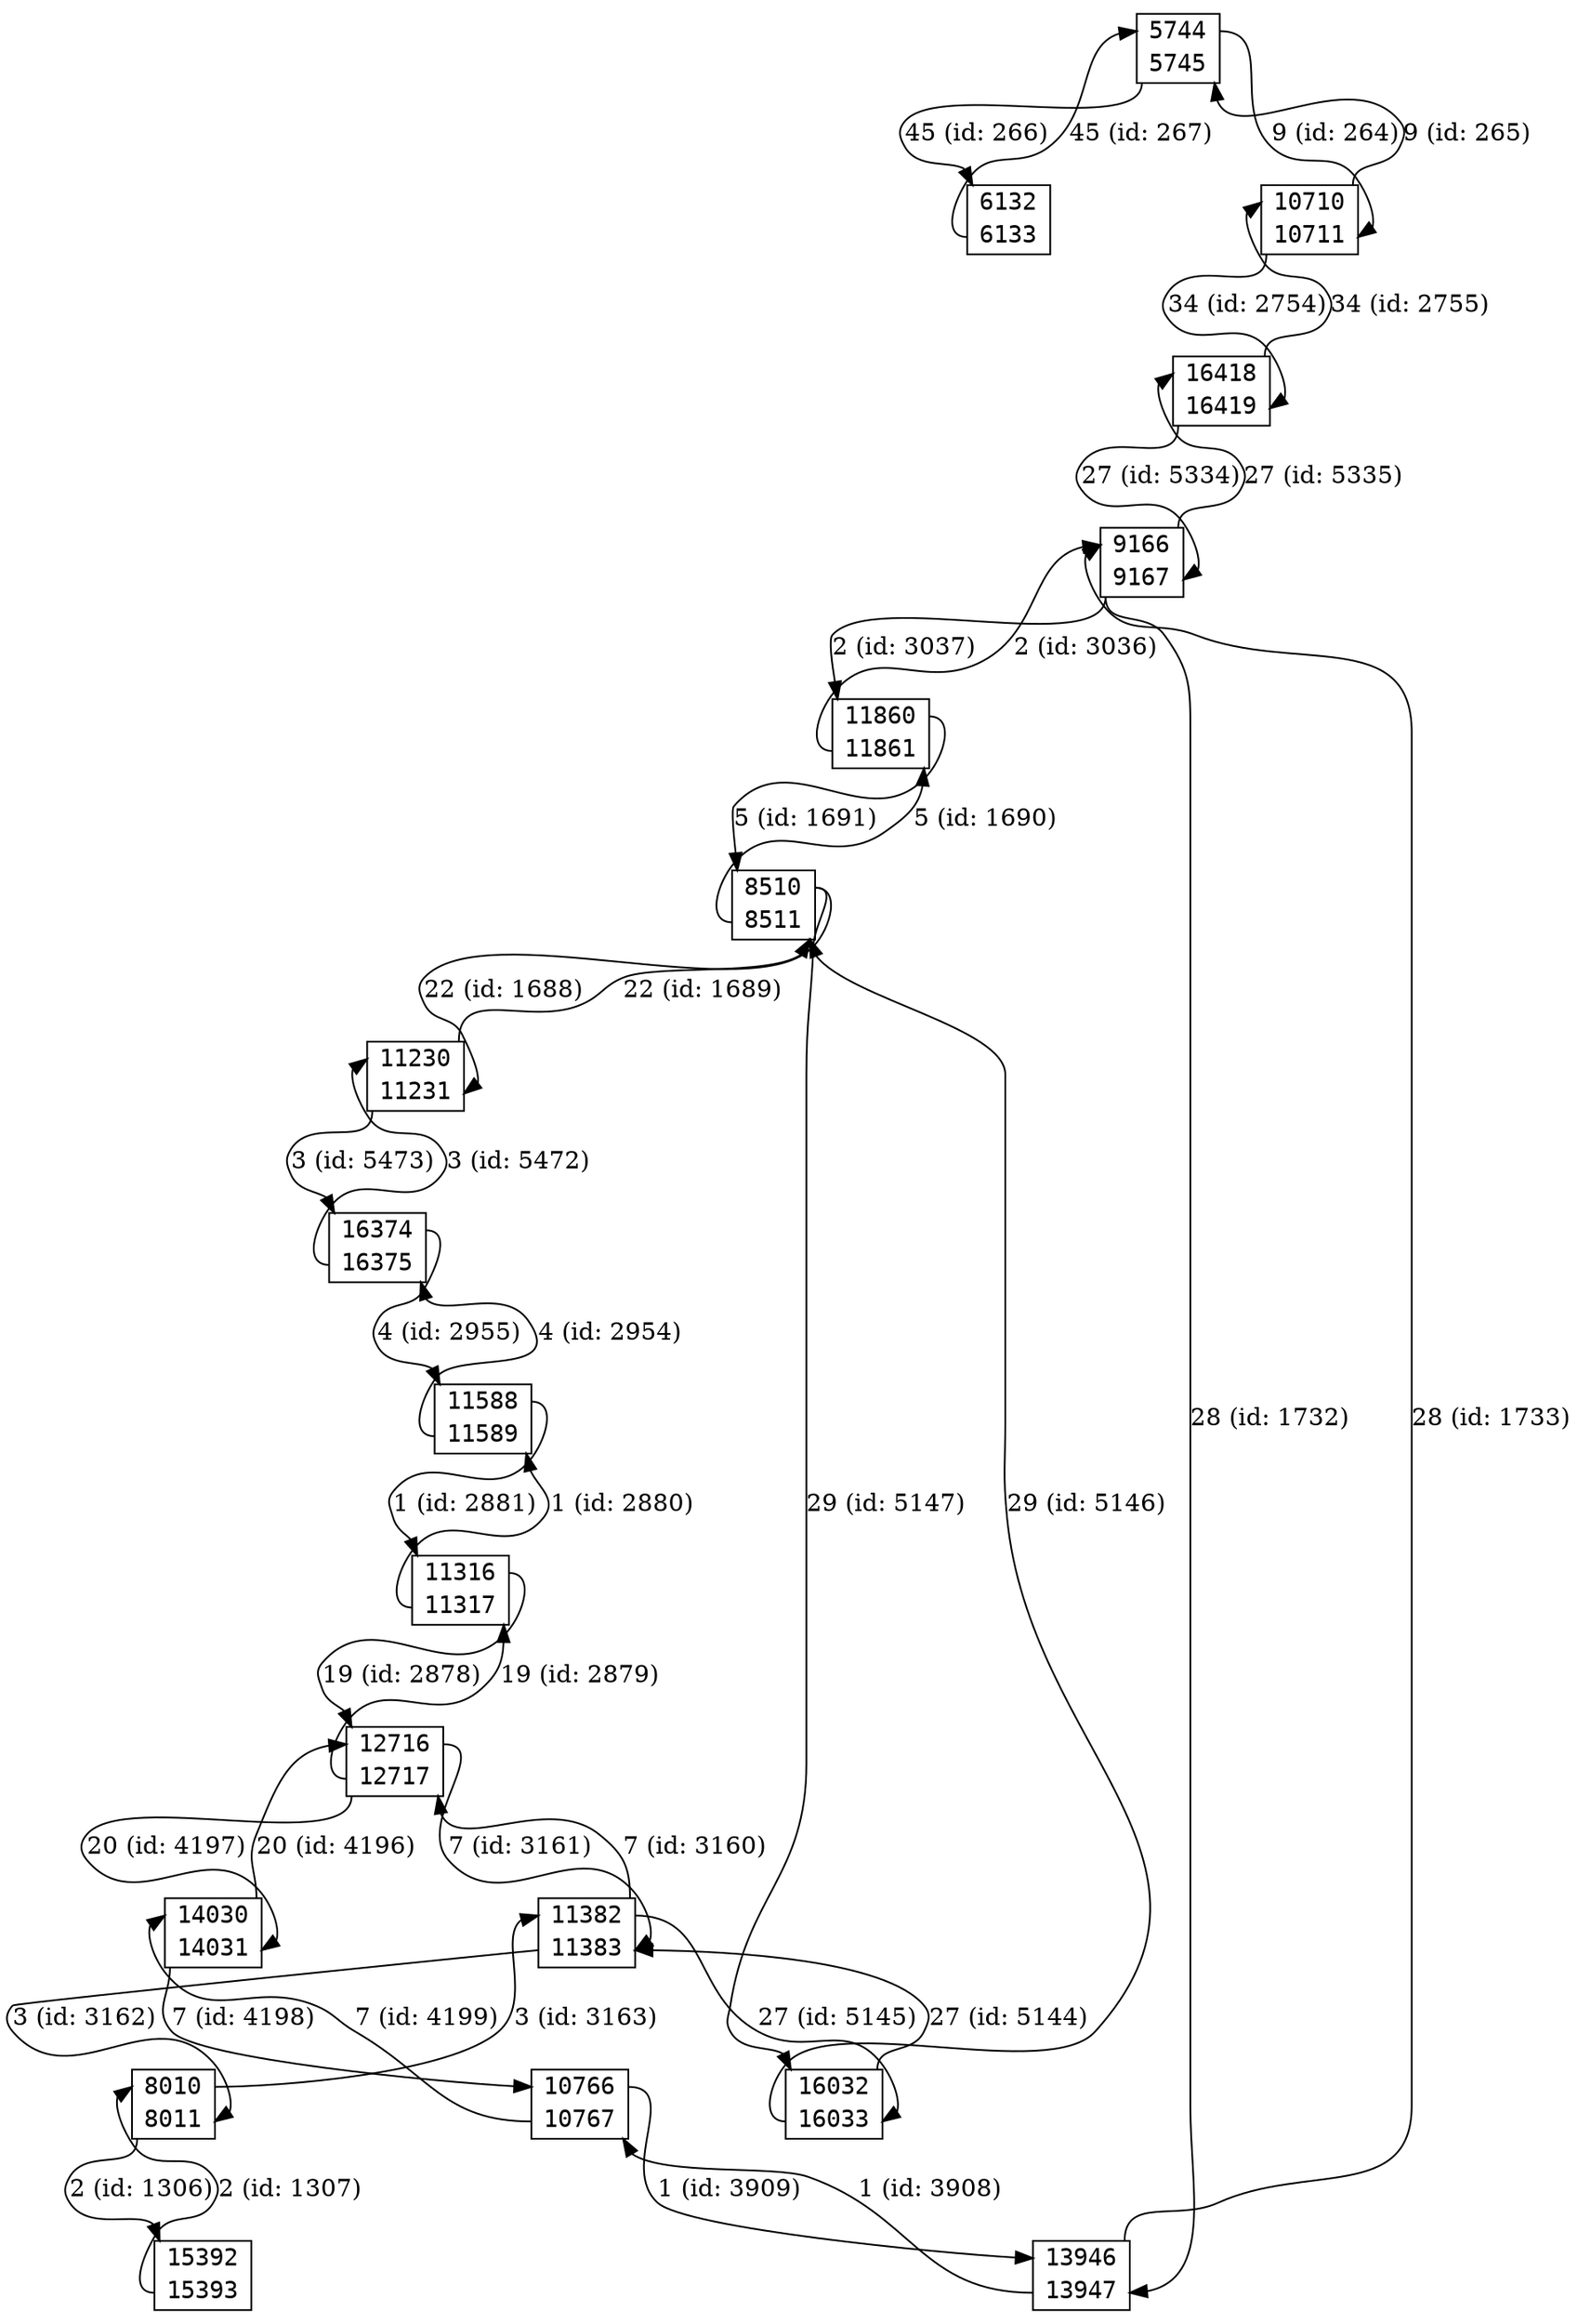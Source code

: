 digraph graph_picture {
node[fontname=<Courier> ,penwidth=<1.8> ,shape=<plaintext> ]
vertex_5744_5745[label=<<TABLE BORDER="1" CELLSPACING="0" >
<TR><TD BORDER="0" PORT = "port_5744_in" color="white" bgcolor="white" ></TD><TD BORDER="0" color="white" bgcolor="white" >5744</TD><TD BORDER="0" PORT = "port_5744_out" color="white" bgcolor="white" ></TD></TR>
<TR><TD BORDER="0" PORT = "port_5745_out" color="white" bgcolor="white" ></TD><TD BORDER="0" color="white" bgcolor="white" >5745</TD><TD BORDER="0" PORT = "port_5745_in" color="white" bgcolor="white" ></TD></TR>
</TABLE>> ,color=<black> ]
vertex_6132_6133[label=<<TABLE BORDER="1" CELLSPACING="0" >
<TR><TD BORDER="0" PORT = "port_6132_in" color="white" bgcolor="white" ></TD><TD BORDER="0" color="white" bgcolor="white" >6132</TD><TD BORDER="0" PORT = "port_6132_out" color="white" bgcolor="white" ></TD></TR>
<TR><TD BORDER="0" PORT = "port_6133_out" color="white" bgcolor="white" ></TD><TD BORDER="0" color="white" bgcolor="white" >6133</TD><TD BORDER="0" PORT = "port_6133_in" color="white" bgcolor="white" ></TD></TR>
</TABLE>> ,color=<black> ]
vertex_8010_8011[label=<<TABLE BORDER="1" CELLSPACING="0" >
<TR><TD BORDER="0" PORT = "port_8010_in" color="white" bgcolor="white" ></TD><TD BORDER="0" color="white" bgcolor="white" >8010</TD><TD BORDER="0" PORT = "port_8010_out" color="white" bgcolor="white" ></TD></TR>
<TR><TD BORDER="0" PORT = "port_8011_out" color="white" bgcolor="white" ></TD><TD BORDER="0" color="white" bgcolor="white" >8011</TD><TD BORDER="0" PORT = "port_8011_in" color="white" bgcolor="white" ></TD></TR>
</TABLE>> ,color=<black> ]
vertex_8510_8511[label=<<TABLE BORDER="1" CELLSPACING="0" >
<TR><TD BORDER="0" PORT = "port_8510_in" color="white" bgcolor="white" ></TD><TD BORDER="0" color="white" bgcolor="white" >8510</TD><TD BORDER="0" PORT = "port_8510_out" color="white" bgcolor="white" ></TD></TR>
<TR><TD BORDER="0" PORT = "port_8511_out" color="white" bgcolor="white" ></TD><TD BORDER="0" color="white" bgcolor="white" >8511</TD><TD BORDER="0" PORT = "port_8511_in" color="white" bgcolor="white" ></TD></TR>
</TABLE>> ,color=<black> ]
vertex_9166_9167[label=<<TABLE BORDER="1" CELLSPACING="0" >
<TR><TD BORDER="0" PORT = "port_9166_in" color="white" bgcolor="white" ></TD><TD BORDER="0" color="white" bgcolor="white" >9166</TD><TD BORDER="0" PORT = "port_9166_out" color="white" bgcolor="white" ></TD></TR>
<TR><TD BORDER="0" PORT = "port_9167_out" color="white" bgcolor="white" ></TD><TD BORDER="0" color="white" bgcolor="white" >9167</TD><TD BORDER="0" PORT = "port_9167_in" color="white" bgcolor="white" ></TD></TR>
</TABLE>> ,color=<black> ]
vertex_10710_10711[label=<<TABLE BORDER="1" CELLSPACING="0" >
<TR><TD BORDER="0" PORT = "port_10710_in" color="white" bgcolor="white" ></TD><TD BORDER="0" color="white" bgcolor="white" >10710</TD><TD BORDER="0" PORT = "port_10710_out" color="white" bgcolor="white" ></TD></TR>
<TR><TD BORDER="0" PORT = "port_10711_out" color="white" bgcolor="white" ></TD><TD BORDER="0" color="white" bgcolor="white" >10711</TD><TD BORDER="0" PORT = "port_10711_in" color="white" bgcolor="white" ></TD></TR>
</TABLE>> ,color=<black> ]
vertex_10766_10767[label=<<TABLE BORDER="1" CELLSPACING="0" >
<TR><TD BORDER="0" PORT = "port_10766_in" color="white" bgcolor="white" ></TD><TD BORDER="0" color="white" bgcolor="white" >10766</TD><TD BORDER="0" PORT = "port_10766_out" color="white" bgcolor="white" ></TD></TR>
<TR><TD BORDER="0" PORT = "port_10767_out" color="white" bgcolor="white" ></TD><TD BORDER="0" color="white" bgcolor="white" >10767</TD><TD BORDER="0" PORT = "port_10767_in" color="white" bgcolor="white" ></TD></TR>
</TABLE>> ,color=<black> ]
vertex_11230_11231[label=<<TABLE BORDER="1" CELLSPACING="0" >
<TR><TD BORDER="0" PORT = "port_11230_in" color="white" bgcolor="white" ></TD><TD BORDER="0" color="white" bgcolor="white" >11230</TD><TD BORDER="0" PORT = "port_11230_out" color="white" bgcolor="white" ></TD></TR>
<TR><TD BORDER="0" PORT = "port_11231_out" color="white" bgcolor="white" ></TD><TD BORDER="0" color="white" bgcolor="white" >11231</TD><TD BORDER="0" PORT = "port_11231_in" color="white" bgcolor="white" ></TD></TR>
</TABLE>> ,color=<black> ]
vertex_11316_11317[label=<<TABLE BORDER="1" CELLSPACING="0" >
<TR><TD BORDER="0" PORT = "port_11316_in" color="white" bgcolor="white" ></TD><TD BORDER="0" color="white" bgcolor="white" >11316</TD><TD BORDER="0" PORT = "port_11316_out" color="white" bgcolor="white" ></TD></TR>
<TR><TD BORDER="0" PORT = "port_11317_out" color="white" bgcolor="white" ></TD><TD BORDER="0" color="white" bgcolor="white" >11317</TD><TD BORDER="0" PORT = "port_11317_in" color="white" bgcolor="white" ></TD></TR>
</TABLE>> ,color=<black> ]
vertex_11382_11383[label=<<TABLE BORDER="1" CELLSPACING="0" >
<TR><TD BORDER="0" PORT = "port_11382_in" color="white" bgcolor="white" ></TD><TD BORDER="0" color="white" bgcolor="white" >11382</TD><TD BORDER="0" PORT = "port_11382_out" color="white" bgcolor="white" ></TD></TR>
<TR><TD BORDER="0" PORT = "port_11383_out" color="white" bgcolor="white" ></TD><TD BORDER="0" color="white" bgcolor="white" >11383</TD><TD BORDER="0" PORT = "port_11383_in" color="white" bgcolor="white" ></TD></TR>
</TABLE>> ,color=<black> ]
vertex_11588_11589[label=<<TABLE BORDER="1" CELLSPACING="0" >
<TR><TD BORDER="0" PORT = "port_11588_in" color="white" bgcolor="white" ></TD><TD BORDER="0" color="white" bgcolor="white" >11588</TD><TD BORDER="0" PORT = "port_11588_out" color="white" bgcolor="white" ></TD></TR>
<TR><TD BORDER="0" PORT = "port_11589_out" color="white" bgcolor="white" ></TD><TD BORDER="0" color="white" bgcolor="white" >11589</TD><TD BORDER="0" PORT = "port_11589_in" color="white" bgcolor="white" ></TD></TR>
</TABLE>> ,color=<black> ]
vertex_11860_11861[label=<<TABLE BORDER="1" CELLSPACING="0" >
<TR><TD BORDER="0" PORT = "port_11860_in" color="white" bgcolor="white" ></TD><TD BORDER="0" color="white" bgcolor="white" >11860</TD><TD BORDER="0" PORT = "port_11860_out" color="white" bgcolor="white" ></TD></TR>
<TR><TD BORDER="0" PORT = "port_11861_out" color="white" bgcolor="white" ></TD><TD BORDER="0" color="white" bgcolor="white" >11861</TD><TD BORDER="0" PORT = "port_11861_in" color="white" bgcolor="white" ></TD></TR>
</TABLE>> ,color=<black> ]
vertex_12716_12717[label=<<TABLE BORDER="1" CELLSPACING="0" >
<TR><TD BORDER="0" PORT = "port_12716_in" color="white" bgcolor="white" ></TD><TD BORDER="0" color="white" bgcolor="white" >12716</TD><TD BORDER="0" PORT = "port_12716_out" color="white" bgcolor="white" ></TD></TR>
<TR><TD BORDER="0" PORT = "port_12717_out" color="white" bgcolor="white" ></TD><TD BORDER="0" color="white" bgcolor="white" >12717</TD><TD BORDER="0" PORT = "port_12717_in" color="white" bgcolor="white" ></TD></TR>
</TABLE>> ,color=<black> ]
vertex_13946_13947[label=<<TABLE BORDER="1" CELLSPACING="0" >
<TR><TD BORDER="0" PORT = "port_13946_in" color="white" bgcolor="white" ></TD><TD BORDER="0" color="white" bgcolor="white" >13946</TD><TD BORDER="0" PORT = "port_13946_out" color="white" bgcolor="white" ></TD></TR>
<TR><TD BORDER="0" PORT = "port_13947_out" color="white" bgcolor="white" ></TD><TD BORDER="0" color="white" bgcolor="white" >13947</TD><TD BORDER="0" PORT = "port_13947_in" color="white" bgcolor="white" ></TD></TR>
</TABLE>> ,color=<black> ]
vertex_14030_14031[label=<<TABLE BORDER="1" CELLSPACING="0" >
<TR><TD BORDER="0" PORT = "port_14030_in" color="white" bgcolor="white" ></TD><TD BORDER="0" color="white" bgcolor="white" >14030</TD><TD BORDER="0" PORT = "port_14030_out" color="white" bgcolor="white" ></TD></TR>
<TR><TD BORDER="0" PORT = "port_14031_out" color="white" bgcolor="white" ></TD><TD BORDER="0" color="white" bgcolor="white" >14031</TD><TD BORDER="0" PORT = "port_14031_in" color="white" bgcolor="white" ></TD></TR>
</TABLE>> ,color=<black> ]
vertex_15392_15393[label=<<TABLE BORDER="1" CELLSPACING="0" >
<TR><TD BORDER="0" PORT = "port_15392_in" color="white" bgcolor="white" ></TD><TD BORDER="0" color="white" bgcolor="white" >15392</TD><TD BORDER="0" PORT = "port_15392_out" color="white" bgcolor="white" ></TD></TR>
<TR><TD BORDER="0" PORT = "port_15393_out" color="white" bgcolor="white" ></TD><TD BORDER="0" color="white" bgcolor="white" >15393</TD><TD BORDER="0" PORT = "port_15393_in" color="white" bgcolor="white" ></TD></TR>
</TABLE>> ,color=<black> ]
vertex_16032_16033[label=<<TABLE BORDER="1" CELLSPACING="0" >
<TR><TD BORDER="0" PORT = "port_16032_in" color="white" bgcolor="white" ></TD><TD BORDER="0" color="white" bgcolor="white" >16032</TD><TD BORDER="0" PORT = "port_16032_out" color="white" bgcolor="white" ></TD></TR>
<TR><TD BORDER="0" PORT = "port_16033_out" color="white" bgcolor="white" ></TD><TD BORDER="0" color="white" bgcolor="white" >16033</TD><TD BORDER="0" PORT = "port_16033_in" color="white" bgcolor="white" ></TD></TR>
</TABLE>> ,color=<black> ]
vertex_16374_16375[label=<<TABLE BORDER="1" CELLSPACING="0" >
<TR><TD BORDER="0" PORT = "port_16374_in" color="white" bgcolor="white" ></TD><TD BORDER="0" color="white" bgcolor="white" >16374</TD><TD BORDER="0" PORT = "port_16374_out" color="white" bgcolor="white" ></TD></TR>
<TR><TD BORDER="0" PORT = "port_16375_out" color="white" bgcolor="white" ></TD><TD BORDER="0" color="white" bgcolor="white" >16375</TD><TD BORDER="0" PORT = "port_16375_in" color="white" bgcolor="white" ></TD></TR>
</TABLE>> ,color=<black> ]
vertex_16418_16419[label=<<TABLE BORDER="1" CELLSPACING="0" >
<TR><TD BORDER="0" PORT = "port_16418_in" color="white" bgcolor="white" ></TD><TD BORDER="0" color="white" bgcolor="white" >16418</TD><TD BORDER="0" PORT = "port_16418_out" color="white" bgcolor="white" ></TD></TR>
<TR><TD BORDER="0" PORT = "port_16419_out" color="white" bgcolor="white" ></TD><TD BORDER="0" color="white" bgcolor="white" >16419</TD><TD BORDER="0" PORT = "port_16419_in" color="white" bgcolor="white" ></TD></TR>
</TABLE>> ,color=<black> ]
vertex_5744_5745:port_5744_out->vertex_10710_10711:port_10711_in[label="9 (id: 264)" ,color=<black> ]
vertex_10710_10711:port_10710_out->vertex_5744_5745:port_5745_in[label="9 (id: 265)" ,color=<black> ]
vertex_5744_5745:port_5745_out->vertex_6132_6133:port_6132_in[label="45 (id: 266)" ,color=<black> ]
vertex_6132_6133:port_6133_out->vertex_5744_5745:port_5744_in[label="45 (id: 267)" ,color=<black> ]
vertex_8010_8011:port_8011_out->vertex_15392_15393:port_15392_in[label="2 (id: 1306)" ,color=<black> ]
vertex_15392_15393:port_15393_out->vertex_8010_8011:port_8010_in[label="2 (id: 1307)" ,color=<black> ]
vertex_8510_8511:port_8510_out->vertex_11230_11231:port_11231_in[label="22 (id: 1688)" ,color=<black> ]
vertex_11230_11231:port_11230_out->vertex_8510_8511:port_8511_in[label="22 (id: 1689)" ,color=<black> ]
vertex_8510_8511:port_8511_out->vertex_11860_11861:port_11861_in[label="5 (id: 1690)" ,color=<black> ]
vertex_11860_11861:port_11860_out->vertex_8510_8511:port_8510_in[label="5 (id: 1691)" ,color=<black> ]
vertex_9166_9167:port_9167_out->vertex_13946_13947:port_13947_in[label="28 (id: 1732)" ,color=<black> ]
vertex_13946_13947:port_13946_out->vertex_9166_9167:port_9166_in[label="28 (id: 1733)" ,color=<black> ]
vertex_10710_10711:port_10711_out->vertex_16418_16419:port_16419_in[label="34 (id: 2754)" ,color=<black> ]
vertex_16418_16419:port_16418_out->vertex_10710_10711:port_10710_in[label="34 (id: 2755)" ,color=<black> ]
vertex_11316_11317:port_11316_out->vertex_12716_12717:port_12716_in[label="19 (id: 2878)" ,color=<black> ]
vertex_12716_12717:port_12717_out->vertex_11316_11317:port_11317_in[label="19 (id: 2879)" ,color=<black> ]
vertex_11316_11317:port_11317_out->vertex_11588_11589:port_11589_in[label="1 (id: 2880)" ,color=<black> ]
vertex_11588_11589:port_11588_out->vertex_11316_11317:port_11316_in[label="1 (id: 2881)" ,color=<black> ]
vertex_11588_11589:port_11589_out->vertex_16374_16375:port_16375_in[label="4 (id: 2954)" ,color=<black> ]
vertex_16374_16375:port_16374_out->vertex_11588_11589:port_11588_in[label="4 (id: 2955)" ,color=<black> ]
vertex_11860_11861:port_11861_out->vertex_9166_9167:port_9166_in[label="2 (id: 3036)" ,color=<black> ]
vertex_9166_9167:port_9167_out->vertex_11860_11861:port_11860_in[label="2 (id: 3037)" ,color=<black> ]
vertex_11382_11383:port_11382_out->vertex_12716_12717:port_12717_in[label="7 (id: 3160)" ,color=<black> ]
vertex_12716_12717:port_12716_out->vertex_11382_11383:port_11383_in[label="7 (id: 3161)" ,color=<black> ]
vertex_11382_11383:port_11383_out->vertex_8010_8011:port_8011_in[label="3 (id: 3162)" ,color=<black> ]
vertex_8010_8011:port_8010_out->vertex_11382_11383:port_11382_in[label="3 (id: 3163)" ,color=<black> ]
vertex_13946_13947:port_13947_out->vertex_10766_10767:port_10767_in[label="1 (id: 3908)" ,color=<black> ]
vertex_10766_10767:port_10766_out->vertex_13946_13947:port_13946_in[label="1 (id: 3909)" ,color=<black> ]
vertex_14030_14031:port_14030_out->vertex_12716_12717:port_12716_in[label="20 (id: 4196)" ,color=<black> ]
vertex_12716_12717:port_12717_out->vertex_14030_14031:port_14031_in[label="20 (id: 4197)" ,color=<black> ]
vertex_14030_14031:port_14031_out->vertex_10766_10767:port_10766_in[label="7 (id: 4198)" ,color=<black> ]
vertex_10766_10767:port_10767_out->vertex_14030_14031:port_14030_in[label="7 (id: 4199)" ,color=<black> ]
vertex_16032_16033:port_16032_out->vertex_11382_11383:port_11383_in[label="27 (id: 5144)" ,color=<black> ]
vertex_11382_11383:port_11382_out->vertex_16032_16033:port_16033_in[label="27 (id: 5145)" ,color=<black> ]
vertex_16032_16033:port_16033_out->vertex_8510_8511:port_8511_in[label="29 (id: 5146)" ,color=<black> ]
vertex_8510_8511:port_8510_out->vertex_16032_16033:port_16032_in[label="29 (id: 5147)" ,color=<black> ]
vertex_16418_16419:port_16419_out->vertex_9166_9167:port_9167_in[label="27 (id: 5334)" ,color=<black> ]
vertex_9166_9167:port_9166_out->vertex_16418_16419:port_16418_in[label="27 (id: 5335)" ,color=<black> ]
vertex_16374_16375:port_16375_out->vertex_11230_11231:port_11230_in[label="3 (id: 5472)" ,color=<black> ]
vertex_11230_11231:port_11231_out->vertex_16374_16375:port_16374_in[label="3 (id: 5473)" ,color=<black> ]
}
